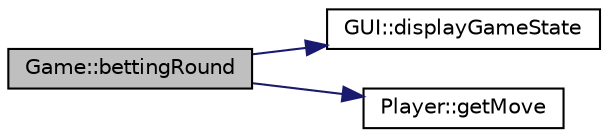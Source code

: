 digraph "Game::bettingRound"
{
 // INTERACTIVE_SVG=YES
 // LATEX_PDF_SIZE
  edge [fontname="Helvetica",fontsize="10",labelfontname="Helvetica",labelfontsize="10"];
  node [fontname="Helvetica",fontsize="10",shape=record];
  rankdir="LR";
  Node1 [label="Game::bettingRound",height=0.2,width=0.4,color="black", fillcolor="grey75", style="filled", fontcolor="black",tooltip="Conducts a betting round."];
  Node1 -> Node2 [color="midnightblue",fontsize="10",style="solid",fontname="Helvetica"];
  Node2 [label="GUI::displayGameState",height=0.2,width=0.4,color="black", fillcolor="white", style="filled",URL="$class_g_u_i.html#a8f55dae107a6648458f6eb16608c66d2",tooltip=" "];
  Node1 -> Node3 [color="midnightblue",fontsize="10",style="solid",fontname="Helvetica"];
  Node3 [label="Player::getMove",height=0.2,width=0.4,color="black", fillcolor="white", style="filled",URL="$class_player.html#adc8ed9db4362a7843c6fe50c2abc3d73",tooltip="Gets the player's move during their turn."];
}
